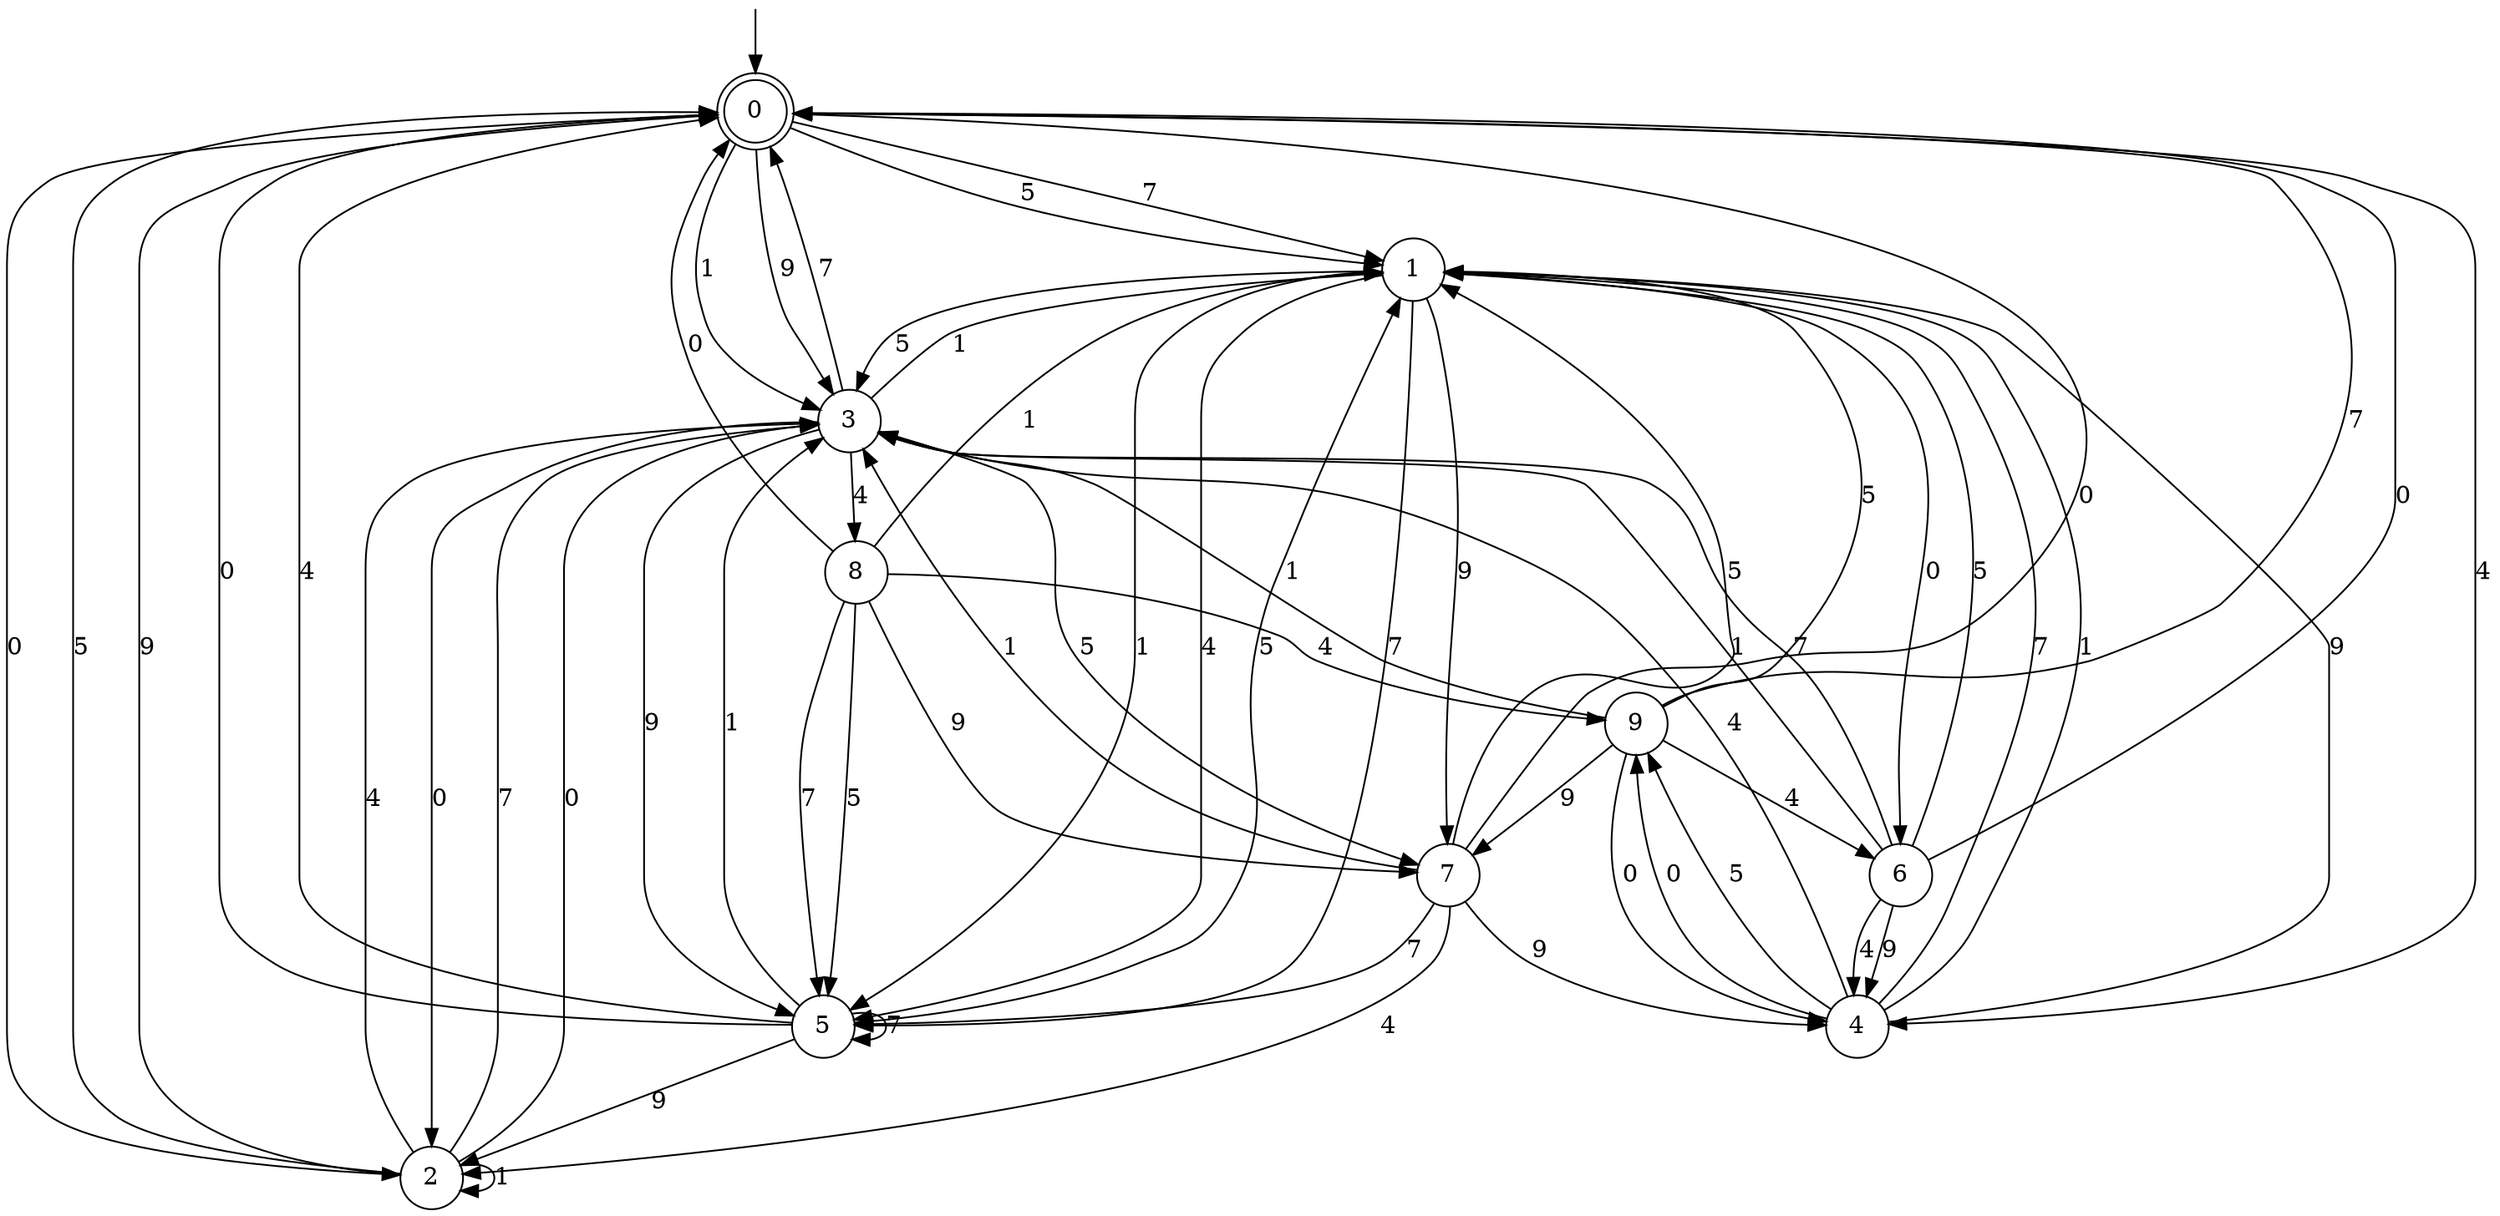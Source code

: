 digraph g {

	s0 [shape="doublecircle" label="0"];
	s1 [shape="circle" label="1"];
	s2 [shape="circle" label="2"];
	s3 [shape="circle" label="3"];
	s4 [shape="circle" label="4"];
	s5 [shape="circle" label="5"];
	s6 [shape="circle" label="6"];
	s7 [shape="circle" label="7"];
	s8 [shape="circle" label="8"];
	s9 [shape="circle" label="9"];
	s0 -> s1 [label="7"];
	s0 -> s2 [label="0"];
	s0 -> s1 [label="5"];
	s0 -> s3 [label="1"];
	s0 -> s4 [label="4"];
	s0 -> s3 [label="9"];
	s1 -> s5 [label="7"];
	s1 -> s6 [label="0"];
	s1 -> s3 [label="5"];
	s1 -> s5 [label="1"];
	s1 -> s5 [label="4"];
	s1 -> s7 [label="9"];
	s2 -> s3 [label="7"];
	s2 -> s3 [label="0"];
	s2 -> s0 [label="5"];
	s2 -> s2 [label="1"];
	s2 -> s3 [label="4"];
	s2 -> s0 [label="9"];
	s3 -> s0 [label="7"];
	s3 -> s2 [label="0"];
	s3 -> s7 [label="5"];
	s3 -> s1 [label="1"];
	s3 -> s8 [label="4"];
	s3 -> s5 [label="9"];
	s4 -> s1 [label="7"];
	s4 -> s9 [label="0"];
	s4 -> s9 [label="5"];
	s4 -> s1 [label="1"];
	s4 -> s3 [label="4"];
	s4 -> s1 [label="9"];
	s5 -> s5 [label="7"];
	s5 -> s0 [label="0"];
	s5 -> s1 [label="5"];
	s5 -> s3 [label="1"];
	s5 -> s0 [label="4"];
	s5 -> s2 [label="9"];
	s6 -> s3 [label="7"];
	s6 -> s0 [label="0"];
	s6 -> s1 [label="5"];
	s6 -> s3 [label="1"];
	s6 -> s4 [label="4"];
	s6 -> s4 [label="9"];
	s7 -> s5 [label="7"];
	s7 -> s0 [label="0"];
	s7 -> s1 [label="5"];
	s7 -> s3 [label="1"];
	s7 -> s2 [label="4"];
	s7 -> s4 [label="9"];
	s8 -> s5 [label="7"];
	s8 -> s0 [label="0"];
	s8 -> s5 [label="5"];
	s8 -> s1 [label="1"];
	s8 -> s9 [label="4"];
	s8 -> s7 [label="9"];
	s9 -> s0 [label="7"];
	s9 -> s4 [label="0"];
	s9 -> s1 [label="5"];
	s9 -> s3 [label="1"];
	s9 -> s6 [label="4"];
	s9 -> s7 [label="9"];

__start0 [label="" shape="none" width="0" height="0"];
__start0 -> s0;

}
